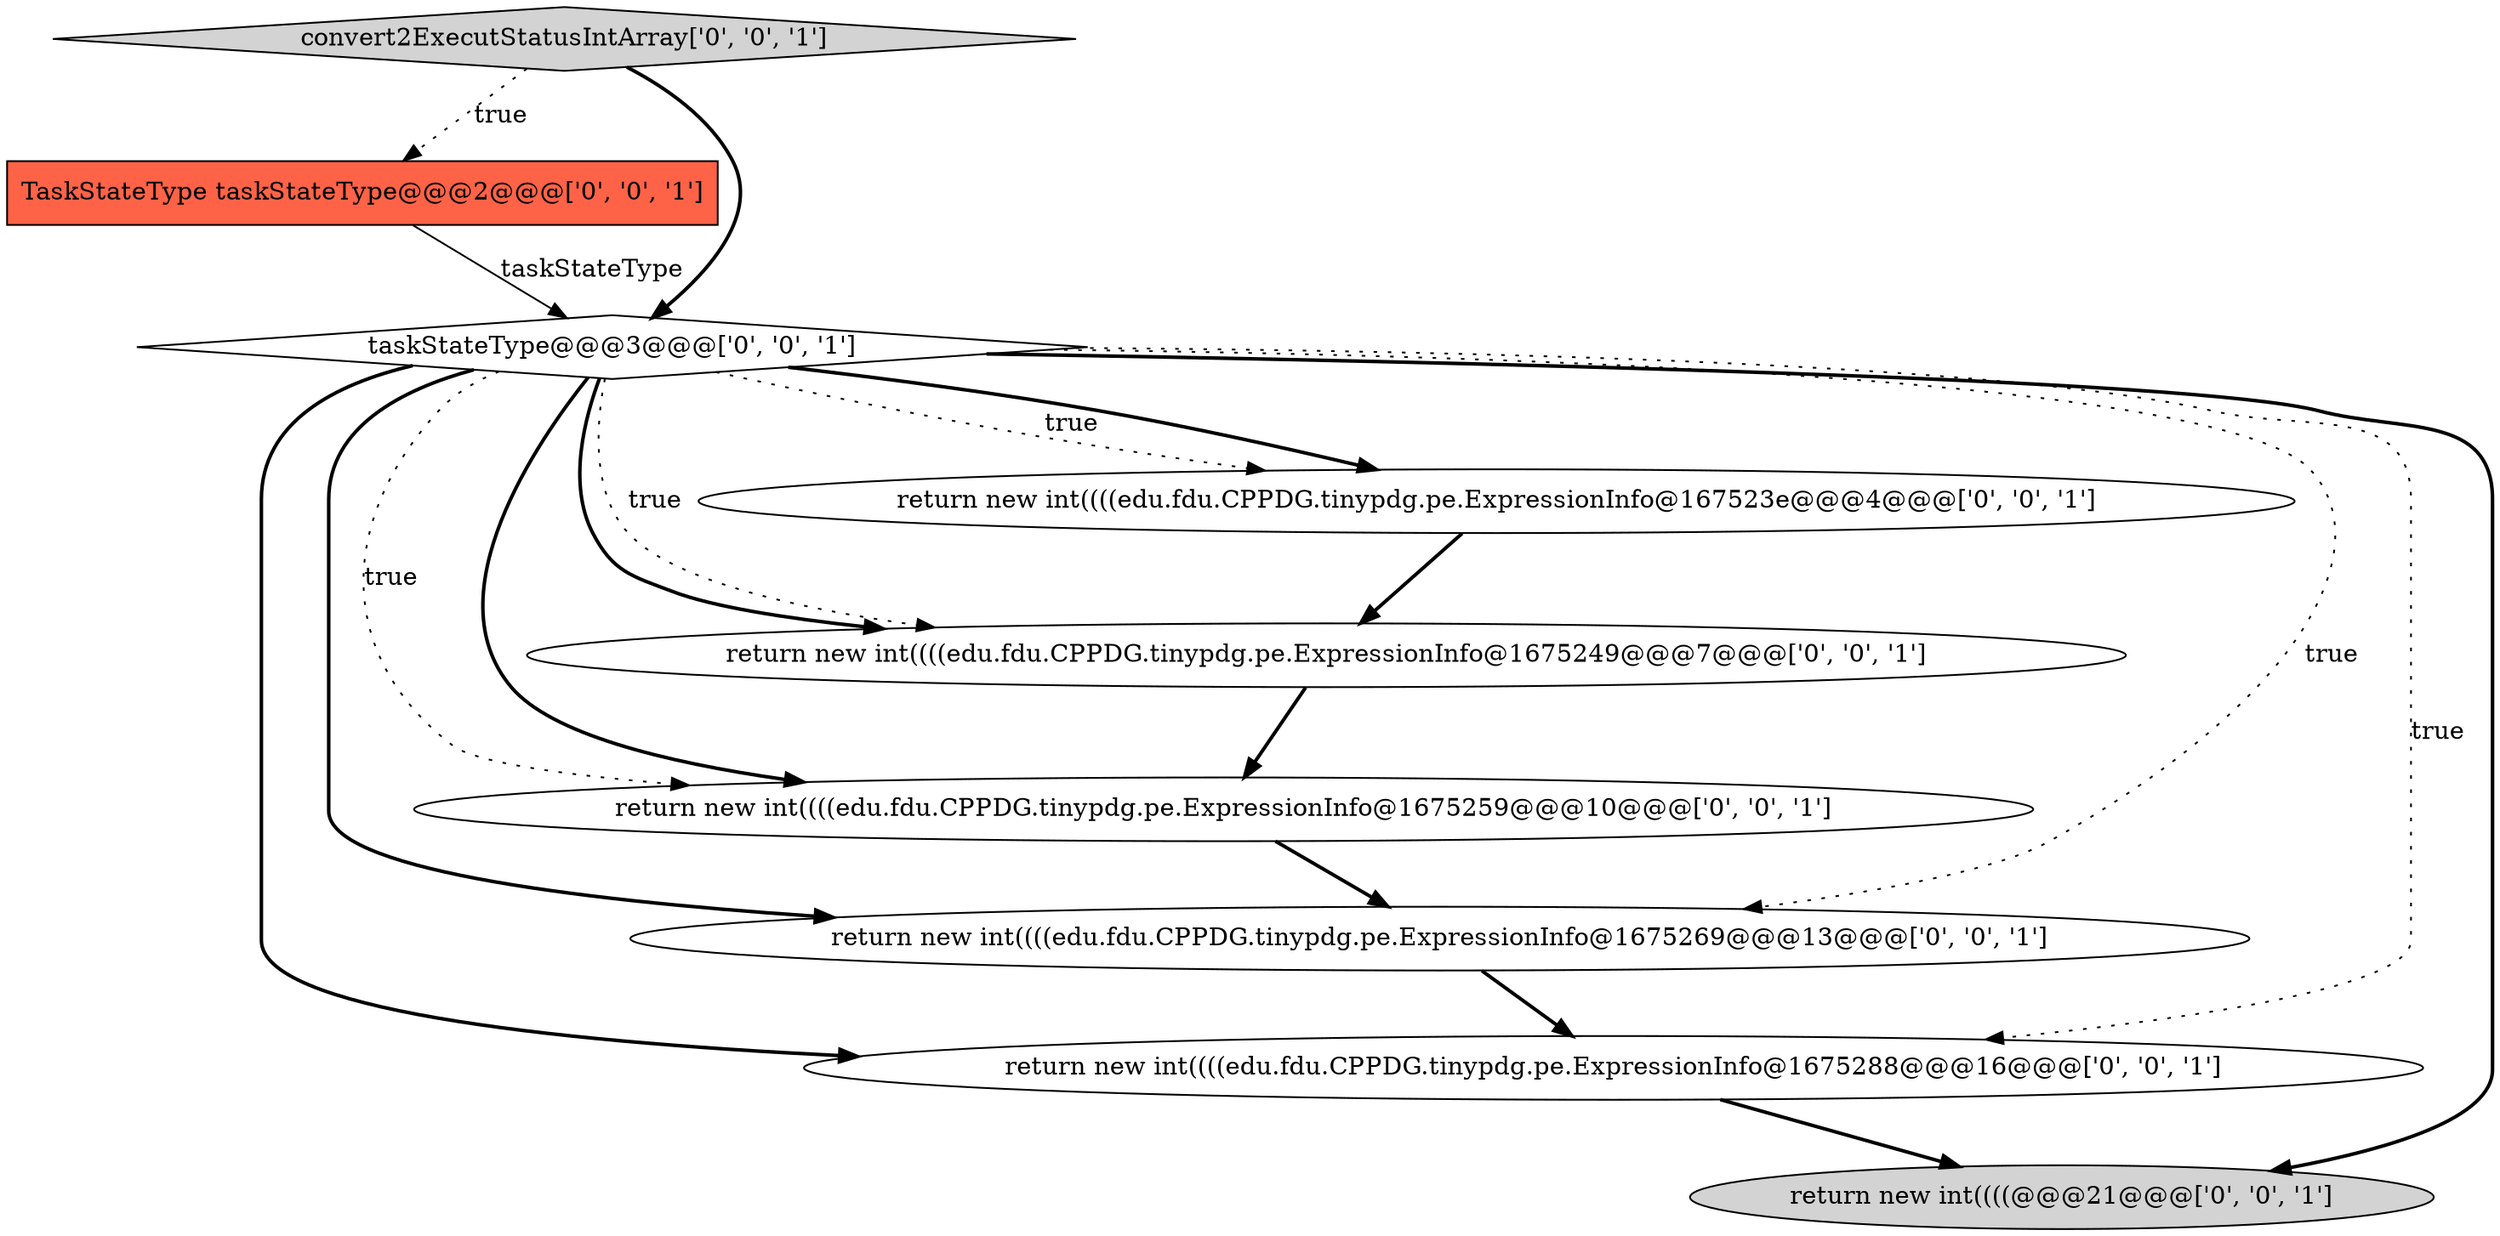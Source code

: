 digraph {
5 [style = filled, label = "TaskStateType taskStateType@@@2@@@['0', '0', '1']", fillcolor = tomato, shape = box image = "AAA0AAABBB3BBB"];
4 [style = filled, label = "return new int((((edu.fdu.CPPDG.tinypdg.pe.ExpressionInfo@1675249@@@7@@@['0', '0', '1']", fillcolor = white, shape = ellipse image = "AAA0AAABBB3BBB"];
0 [style = filled, label = "return new int((((edu.fdu.CPPDG.tinypdg.pe.ExpressionInfo@1675288@@@16@@@['0', '0', '1']", fillcolor = white, shape = ellipse image = "AAA0AAABBB3BBB"];
2 [style = filled, label = "return new int((((edu.fdu.CPPDG.tinypdg.pe.ExpressionInfo@1675259@@@10@@@['0', '0', '1']", fillcolor = white, shape = ellipse image = "AAA0AAABBB3BBB"];
6 [style = filled, label = "return new int((((edu.fdu.CPPDG.tinypdg.pe.ExpressionInfo@167523e@@@4@@@['0', '0', '1']", fillcolor = white, shape = ellipse image = "AAA0AAABBB3BBB"];
7 [style = filled, label = "return new int((((edu.fdu.CPPDG.tinypdg.pe.ExpressionInfo@1675269@@@13@@@['0', '0', '1']", fillcolor = white, shape = ellipse image = "AAA0AAABBB3BBB"];
1 [style = filled, label = "taskStateType@@@3@@@['0', '0', '1']", fillcolor = white, shape = diamond image = "AAA0AAABBB3BBB"];
8 [style = filled, label = "convert2ExecutStatusIntArray['0', '0', '1']", fillcolor = lightgray, shape = diamond image = "AAA0AAABBB3BBB"];
3 [style = filled, label = "return new int((((@@@21@@@['0', '0', '1']", fillcolor = lightgray, shape = ellipse image = "AAA0AAABBB3BBB"];
1->2 [style = dotted, label="true"];
2->7 [style = bold, label=""];
1->7 [style = dotted, label="true"];
1->3 [style = bold, label=""];
1->7 [style = bold, label=""];
0->3 [style = bold, label=""];
6->4 [style = bold, label=""];
1->6 [style = dotted, label="true"];
1->4 [style = dotted, label="true"];
1->6 [style = bold, label=""];
1->2 [style = bold, label=""];
1->0 [style = dotted, label="true"];
5->1 [style = solid, label="taskStateType"];
7->0 [style = bold, label=""];
4->2 [style = bold, label=""];
1->4 [style = bold, label=""];
1->0 [style = bold, label=""];
8->5 [style = dotted, label="true"];
8->1 [style = bold, label=""];
}
